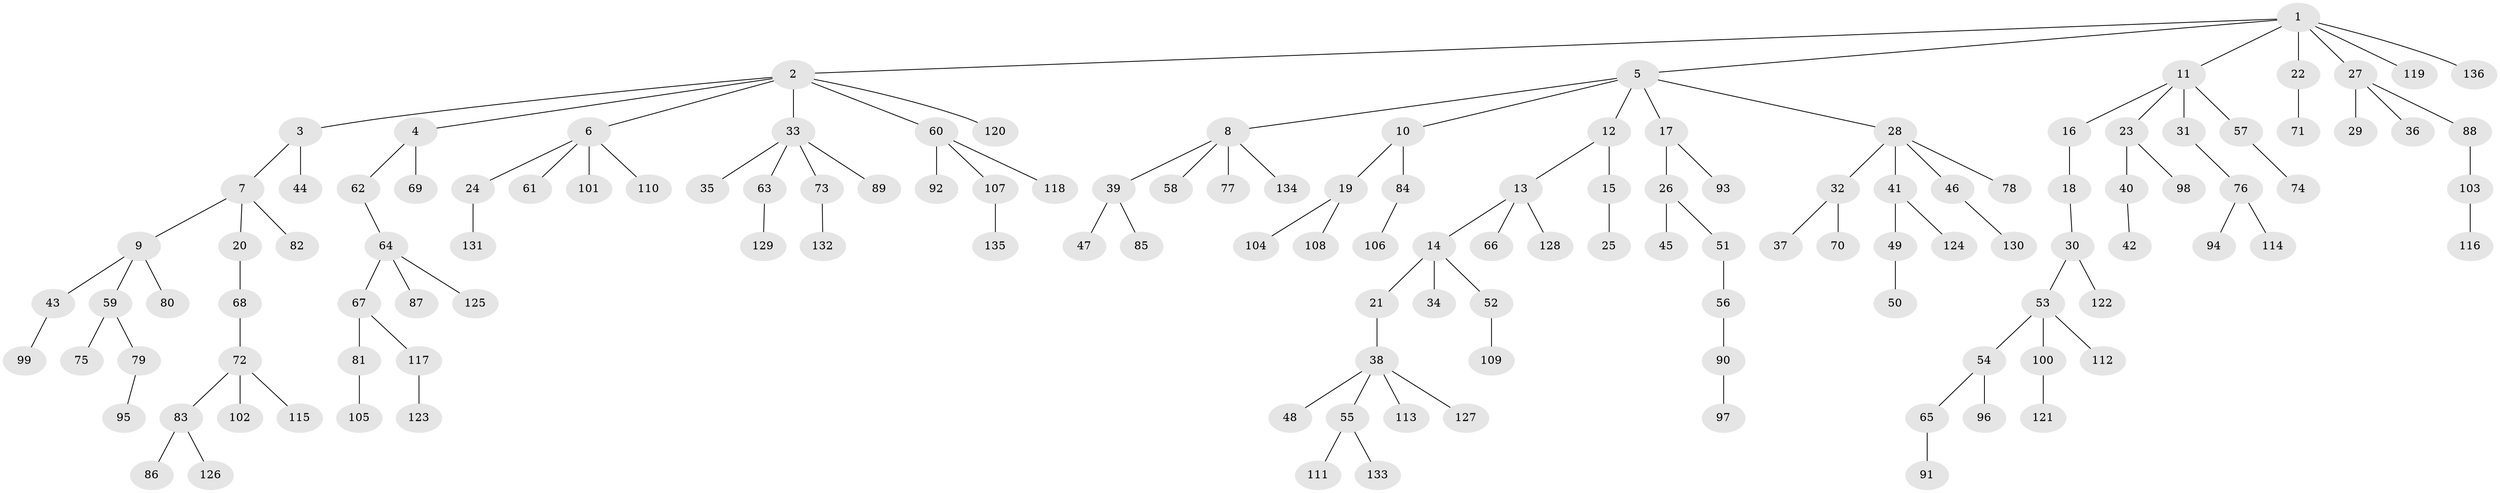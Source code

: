 // coarse degree distribution, {2: 0.125, 1: 0.825, 4: 0.025, 31: 0.025}
// Generated by graph-tools (version 1.1) at 2025/56/03/04/25 21:56:07]
// undirected, 136 vertices, 135 edges
graph export_dot {
graph [start="1"]
  node [color=gray90,style=filled];
  1;
  2;
  3;
  4;
  5;
  6;
  7;
  8;
  9;
  10;
  11;
  12;
  13;
  14;
  15;
  16;
  17;
  18;
  19;
  20;
  21;
  22;
  23;
  24;
  25;
  26;
  27;
  28;
  29;
  30;
  31;
  32;
  33;
  34;
  35;
  36;
  37;
  38;
  39;
  40;
  41;
  42;
  43;
  44;
  45;
  46;
  47;
  48;
  49;
  50;
  51;
  52;
  53;
  54;
  55;
  56;
  57;
  58;
  59;
  60;
  61;
  62;
  63;
  64;
  65;
  66;
  67;
  68;
  69;
  70;
  71;
  72;
  73;
  74;
  75;
  76;
  77;
  78;
  79;
  80;
  81;
  82;
  83;
  84;
  85;
  86;
  87;
  88;
  89;
  90;
  91;
  92;
  93;
  94;
  95;
  96;
  97;
  98;
  99;
  100;
  101;
  102;
  103;
  104;
  105;
  106;
  107;
  108;
  109;
  110;
  111;
  112;
  113;
  114;
  115;
  116;
  117;
  118;
  119;
  120;
  121;
  122;
  123;
  124;
  125;
  126;
  127;
  128;
  129;
  130;
  131;
  132;
  133;
  134;
  135;
  136;
  1 -- 2;
  1 -- 5;
  1 -- 11;
  1 -- 22;
  1 -- 27;
  1 -- 119;
  1 -- 136;
  2 -- 3;
  2 -- 4;
  2 -- 6;
  2 -- 33;
  2 -- 60;
  2 -- 120;
  3 -- 7;
  3 -- 44;
  4 -- 62;
  4 -- 69;
  5 -- 8;
  5 -- 10;
  5 -- 12;
  5 -- 17;
  5 -- 28;
  6 -- 24;
  6 -- 61;
  6 -- 101;
  6 -- 110;
  7 -- 9;
  7 -- 20;
  7 -- 82;
  8 -- 39;
  8 -- 58;
  8 -- 77;
  8 -- 134;
  9 -- 43;
  9 -- 59;
  9 -- 80;
  10 -- 19;
  10 -- 84;
  11 -- 16;
  11 -- 23;
  11 -- 31;
  11 -- 57;
  12 -- 13;
  12 -- 15;
  13 -- 14;
  13 -- 66;
  13 -- 128;
  14 -- 21;
  14 -- 34;
  14 -- 52;
  15 -- 25;
  16 -- 18;
  17 -- 26;
  17 -- 93;
  18 -- 30;
  19 -- 104;
  19 -- 108;
  20 -- 68;
  21 -- 38;
  22 -- 71;
  23 -- 40;
  23 -- 98;
  24 -- 131;
  26 -- 45;
  26 -- 51;
  27 -- 29;
  27 -- 36;
  27 -- 88;
  28 -- 32;
  28 -- 41;
  28 -- 46;
  28 -- 78;
  30 -- 53;
  30 -- 122;
  31 -- 76;
  32 -- 37;
  32 -- 70;
  33 -- 35;
  33 -- 63;
  33 -- 73;
  33 -- 89;
  38 -- 48;
  38 -- 55;
  38 -- 113;
  38 -- 127;
  39 -- 47;
  39 -- 85;
  40 -- 42;
  41 -- 49;
  41 -- 124;
  43 -- 99;
  46 -- 130;
  49 -- 50;
  51 -- 56;
  52 -- 109;
  53 -- 54;
  53 -- 100;
  53 -- 112;
  54 -- 65;
  54 -- 96;
  55 -- 111;
  55 -- 133;
  56 -- 90;
  57 -- 74;
  59 -- 75;
  59 -- 79;
  60 -- 92;
  60 -- 107;
  60 -- 118;
  62 -- 64;
  63 -- 129;
  64 -- 67;
  64 -- 87;
  64 -- 125;
  65 -- 91;
  67 -- 81;
  67 -- 117;
  68 -- 72;
  72 -- 83;
  72 -- 102;
  72 -- 115;
  73 -- 132;
  76 -- 94;
  76 -- 114;
  79 -- 95;
  81 -- 105;
  83 -- 86;
  83 -- 126;
  84 -- 106;
  88 -- 103;
  90 -- 97;
  100 -- 121;
  103 -- 116;
  107 -- 135;
  117 -- 123;
}
